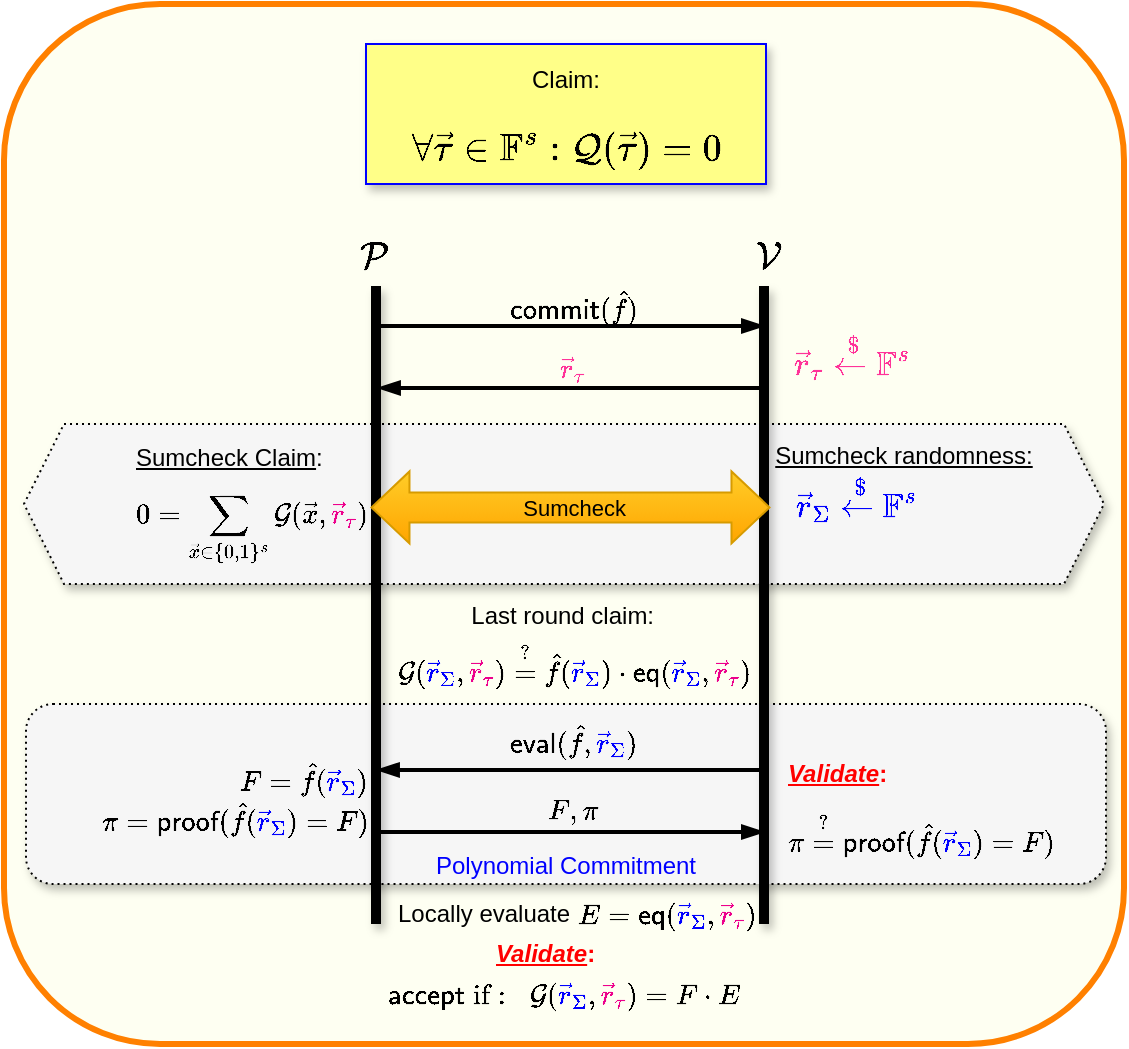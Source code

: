 <mxfile version="28.0.6" pages="2">
  <diagram name="Attempt-0" id="WoYvsUXWSy7ugM0f-xKV">
    <mxGraphModel dx="1002" dy="766" grid="1" gridSize="10" guides="1" tooltips="1" connect="1" arrows="1" fold="1" page="1" pageScale="1" pageWidth="291" pageHeight="413" background="none" math="1" shadow="0">
      <root>
        <mxCell id="0" />
        <mxCell id="1" parent="0" />
        <mxCell id="3fu-qyVXcetd2TKmaoic-1" value="" style="rounded=1;whiteSpace=wrap;html=1;fillColor=#FEFFF2;strokeColor=#FF8000;strokeWidth=3;" parent="1" vertex="1">
          <mxGeometry x="10" y="60" width="560" height="520" as="geometry" />
        </mxCell>
        <mxCell id="CJ0ROlIYcFU5xY0U0SuB-3" value="" style="group;fillColor=none;strokeColor=none;" parent="1" vertex="1" connectable="0">
          <mxGeometry x="198" y="350" width="190" height="60" as="geometry" />
        </mxCell>
        <mxCell id="I9AF0-q7E1JXgWRJMakP-16" value="Last round claim:&amp;nbsp;" style="text;html=1;align=center;verticalAlign=middle;whiteSpace=wrap;rounded=0;" parent="CJ0ROlIYcFU5xY0U0SuB-3" vertex="1">
          <mxGeometry width="186.082" height="32" as="geometry" />
        </mxCell>
        <mxCell id="I9AF0-q7E1JXgWRJMakP-22" value="$$\mathcal{G}({\color{blue}\vec{r}_{\Sigma}}, {\color{Magenta}\vec{r}_{\tau}}) \stackrel{?}{=} \hat{f}({\color{blue}\vec{r}_{\Sigma}})\cdot \mathsf{eq}( {\color{blue}\vec{r}_{\Sigma}}, {\color{Magenta}\vec{r}_{\tau}})$$" style="text;html=1;align=center;verticalAlign=middle;whiteSpace=wrap;rounded=0;" parent="CJ0ROlIYcFU5xY0U0SuB-3" vertex="1">
          <mxGeometry x="3.918" y="20" width="186.082" height="40" as="geometry" />
        </mxCell>
        <mxCell id="CJ0ROlIYcFU5xY0U0SuB-2" value="" style="shape=hexagon;perimeter=hexagonPerimeter2;whiteSpace=wrap;html=1;fixedSize=1;dashed=1;shadow=1;dashPattern=1 2;fillColor=#F6F6F6;" parent="1" vertex="1">
          <mxGeometry x="20" y="270" width="540" height="80" as="geometry" />
        </mxCell>
        <mxCell id="I9AF0-q7E1JXgWRJMakP-36" value="&lt;font style=&quot;color: rgb(0, 0, 255);&quot;&gt;Polynomial Commitment&lt;/font&gt;" style="rounded=1;whiteSpace=wrap;html=1;dashed=1;dashPattern=1 2;verticalAlign=bottom;shadow=1;fillColor=#F6F6F6;glass=0;" parent="1" vertex="1">
          <mxGeometry x="21" y="410" width="540" height="90" as="geometry" />
        </mxCell>
        <mxCell id="-gVTjouxMcEWC6L72Cyj-7" value="$$F, \pi$$" style="text;html=1;align=center;verticalAlign=middle;whiteSpace=wrap;rounded=0;" parent="1" vertex="1">
          <mxGeometry x="204.74" y="452" width="180" height="22" as="geometry" />
        </mxCell>
        <mxCell id="UFslY8KcreYi-pdSRXT3-1" value="" style="endArrow=none;html=1;rounded=1;strokeWidth=5;strokeColor=#000000;curved=0;fillColor=#eeeeee;shadow=1;" parent="1" edge="1">
          <mxGeometry width="50" height="50" relative="1" as="geometry">
            <mxPoint x="196" y="520" as="sourcePoint" />
            <mxPoint x="196" y="201" as="targetPoint" />
          </mxGeometry>
        </mxCell>
        <mxCell id="UFslY8KcreYi-pdSRXT3-2" value="" style="endArrow=none;html=1;rounded=1;strokeWidth=5;strokeColor=#000000;curved=0;fillColor=#fa6800;flowAnimation=0;shadow=1;" parent="1" edge="1">
          <mxGeometry width="50" height="50" relative="1" as="geometry">
            <mxPoint x="390" y="520" as="sourcePoint" />
            <mxPoint x="390" y="201" as="targetPoint" />
          </mxGeometry>
        </mxCell>
        <mxCell id="UFslY8KcreYi-pdSRXT3-3" value="$$\mathcal{P}$$" style="text;html=1;align=center;verticalAlign=middle;whiteSpace=wrap;rounded=0;fontSize=16;" parent="1" vertex="1">
          <mxGeometry x="164.74" y="171" width="60" height="30" as="geometry" />
        </mxCell>
        <mxCell id="UFslY8KcreYi-pdSRXT3-4" value="$$\mathcal{V}$$" style="text;html=1;align=center;verticalAlign=middle;whiteSpace=wrap;rounded=0;fontSize=16;" parent="1" vertex="1">
          <mxGeometry x="361.74" y="171" width="60" height="30" as="geometry" />
        </mxCell>
        <mxCell id="-gVTjouxMcEWC6L72Cyj-1" value="" style="endArrow=blockThin;html=1;rounded=0;strokeWidth=2;fillColor=#647687;strokeColor=#000000;endFill=1;" parent="1" edge="1">
          <mxGeometry width="50" height="50" relative="1" as="geometry">
            <mxPoint x="196.74" y="474" as="sourcePoint" />
            <mxPoint x="389.74" y="474" as="targetPoint" />
          </mxGeometry>
        </mxCell>
        <mxCell id="I9AF0-q7E1JXgWRJMakP-2" value="&lt;font&gt;Claim: &lt;font style=&quot;font-size: 16px;&quot;&gt;$$\forall \vec{\tau} \in \mathbb{F}^s : \mathcal{Q}(\vec{\tau}) = 0$$&lt;/font&gt;&lt;/font&gt;" style="text;html=1;align=center;verticalAlign=top;whiteSpace=wrap;rounded=0;fillColor=#ffff88;strokeColor=#0000FF;strokeWidth=1;shadow=1;" parent="1" vertex="1">
          <mxGeometry x="191" y="80" width="200" height="70" as="geometry" />
        </mxCell>
        <mxCell id="I9AF0-q7E1JXgWRJMakP-3" value="$$\vec{r}_{\tau} \xleftarrow{\$} \mathbb{F}^s$$" style="text;html=1;align=center;verticalAlign=middle;whiteSpace=wrap;rounded=0;fontColor=#FF3399;fontSize=14;" parent="1" vertex="1">
          <mxGeometry x="399.74" y="221" width="68.5" height="30" as="geometry" />
        </mxCell>
        <mxCell id="I9AF0-q7E1JXgWRJMakP-5" value="" style="endArrow=none;html=1;rounded=0;strokeWidth=2;fillColor=#647687;strokeColor=#000000;endFill=0;startArrow=blockThin;startFill=1;" parent="1" edge="1">
          <mxGeometry width="50" height="50" relative="1" as="geometry">
            <mxPoint x="197.24" y="252" as="sourcePoint" />
            <mxPoint x="390.24" y="252" as="targetPoint" />
          </mxGeometry>
        </mxCell>
        <mxCell id="I9AF0-q7E1JXgWRJMakP-6" value="$$\vec{r}_\tau$$" style="text;html=1;align=center;verticalAlign=middle;whiteSpace=wrap;rounded=0;fontColor=#FF3399;" parent="1" vertex="1">
          <mxGeometry x="203.74" y="231" width="180" height="21" as="geometry" />
        </mxCell>
        <mxCell id="I9AF0-q7E1JXgWRJMakP-7" value="&lt;u&gt;Sumcheck Claim&lt;/u&gt;:&amp;nbsp;&lt;span style=&quot;background-color: transparent; color: light-dark(rgb(0, 0, 0), rgb(255, 255, 255));&quot;&gt;$$0 = \sum_{\vec{x} \in \{ 0,1\}^s} \mathcal{G}(\vec{x}, {\color{Magenta} \vec{r}_\tau})$$&lt;/span&gt;" style="text;html=1;align=left;verticalAlign=middle;whiteSpace=wrap;rounded=0;" parent="1" vertex="1">
          <mxGeometry x="73.74" y="281" width="119.5" height="70" as="geometry" />
        </mxCell>
        <mxCell id="I9AF0-q7E1JXgWRJMakP-11" value="" style="shape=flexArrow;endArrow=classic;startArrow=classic;html=1;rounded=0;fillColor=#ffcd28;gradientColor=#ffa500;strokeColor=#d79b00;width=15;shadow=0;" parent="1" edge="1">
          <mxGeometry width="100" height="100" relative="1" as="geometry">
            <mxPoint x="193.24" y="311.71" as="sourcePoint" />
            <mxPoint x="393.24" y="311.71" as="targetPoint" />
          </mxGeometry>
        </mxCell>
        <mxCell id="I9AF0-q7E1JXgWRJMakP-14" value="Sumcheck" style="edgeLabel;html=1;align=right;verticalAlign=middle;resizable=0;points=[];labelBackgroundColor=none;" parent="I9AF0-q7E1JXgWRJMakP-11" vertex="1" connectable="0">
          <mxGeometry x="0.278" relative="1" as="geometry">
            <mxPoint as="offset" />
          </mxGeometry>
        </mxCell>
        <mxCell id="I9AF0-q7E1JXgWRJMakP-24" value="" style="group" parent="1" vertex="1" connectable="0">
          <mxGeometry x="390.24" y="270" width="140" height="48" as="geometry" />
        </mxCell>
        <mxCell id="I9AF0-q7E1JXgWRJMakP-17" value="&lt;u style=&quot;&quot;&gt;Sumcheck randomness:&lt;/u&gt;" style="text;html=1;align=center;verticalAlign=middle;whiteSpace=wrap;rounded=0;spacing=1;fontColor=#000000;" parent="I9AF0-q7E1JXgWRJMakP-24" vertex="1">
          <mxGeometry width="140" height="32" as="geometry" />
        </mxCell>
        <mxCell id="I9AF0-q7E1JXgWRJMakP-19" value="$$\vec{r}_{\Sigma} \xleftarrow{\$} \mathbb{F}^s$$" style="text;html=1;align=center;verticalAlign=middle;whiteSpace=wrap;rounded=0;spacing=1;fontSize=14;fontColor=#0000FF;" parent="I9AF0-q7E1JXgWRJMakP-24" vertex="1">
          <mxGeometry x="10.5" y="26" width="70" height="22" as="geometry" />
        </mxCell>
        <mxCell id="I9AF0-q7E1JXgWRJMakP-25" value="$$\textsf{eval}(\hat{f}, {\color{blue}\vec{r}_\Sigma})$$" style="text;html=1;align=center;verticalAlign=middle;whiteSpace=wrap;rounded=0;" parent="1" vertex="1">
          <mxGeometry x="204.74" y="413" width="180" height="30" as="geometry" />
        </mxCell>
        <mxCell id="I9AF0-q7E1JXgWRJMakP-26" value="" style="endArrow=none;html=1;rounded=0;strokeWidth=2;fillColor=#647687;strokeColor=#000000;endFill=0;startArrow=blockThin;startFill=1;" parent="1" edge="1">
          <mxGeometry width="50" height="50" relative="1" as="geometry">
            <mxPoint x="196.74" y="443" as="sourcePoint" />
            <mxPoint x="389.74" y="443" as="targetPoint" />
          </mxGeometry>
        </mxCell>
        <mxCell id="I9AF0-q7E1JXgWRJMakP-27" value="$$\textsf{commit}(\hat{f})$$" style="text;html=1;align=center;verticalAlign=middle;whiteSpace=wrap;rounded=0;" parent="1" vertex="1">
          <mxGeometry x="204.74" y="201" width="180" height="20" as="geometry" />
        </mxCell>
        <mxCell id="I9AF0-q7E1JXgWRJMakP-28" value="" style="endArrow=blockThin;html=1;rounded=0;strokeWidth=2;fillColor=#647687;strokeColor=#000000;endFill=1;" parent="1" edge="1">
          <mxGeometry width="50" height="50" relative="1" as="geometry">
            <mxPoint x="196.74" y="221" as="sourcePoint" />
            <mxPoint x="389.74" y="221" as="targetPoint" />
          </mxGeometry>
        </mxCell>
        <mxCell id="I9AF0-q7E1JXgWRJMakP-29" value="$$F = \hat{f}({\color{blue}\vec{r}_\Sigma})$$" style="text;html=1;align=right;verticalAlign=middle;whiteSpace=wrap;rounded=0;" parent="1" vertex="1">
          <mxGeometry x="53.74" y="432" width="140" height="30" as="geometry" />
        </mxCell>
        <mxCell id="I9AF0-q7E1JXgWRJMakP-30" value="$$\pi = \textsf{proof}(\hat{f}({\color{blue}\vec{r}_\Sigma}) = F)$$" style="text;html=1;align=right;verticalAlign=middle;whiteSpace=wrap;rounded=0;" parent="1" vertex="1">
          <mxGeometry x="53.74" y="452" width="140" height="30" as="geometry" />
        </mxCell>
        <mxCell id="I9AF0-q7E1JXgWRJMakP-32" value="&lt;b&gt;&lt;u&gt;&lt;i&gt;Validate&lt;/i&gt;&lt;/u&gt;:&amp;nbsp;&lt;/b&gt;" style="text;html=1;align=left;verticalAlign=middle;whiteSpace=wrap;rounded=0;fontColor=#FF0000;" parent="1" vertex="1">
          <mxGeometry x="399.74" y="430" width="108" height="30" as="geometry" />
        </mxCell>
        <mxCell id="I9AF0-q7E1JXgWRJMakP-33" value="$$\textsf{accept}\;\text{if}:\;\;\mathcal{G}({\color{blue}\vec{r}_{\Sigma}}, {\color{Magenta}\vec{r}_{\tau}}) = F\cdot E $$" style="text;html=1;align=center;verticalAlign=middle;whiteSpace=wrap;rounded=0;" parent="1" vertex="1">
          <mxGeometry x="120" y="540" width="340" height="30" as="geometry" />
        </mxCell>
        <mxCell id="I9AF0-q7E1JXgWRJMakP-34" value="$$\pi \stackrel{?}{=}&amp;nbsp;\textsf{proof}(\hat{f}({\color{blue}\vec{r}_\Sigma}) = F)$$" style="text;html=1;align=left;verticalAlign=middle;whiteSpace=wrap;rounded=0;" parent="1" vertex="1">
          <mxGeometry x="400" y="460" width="153" height="30" as="geometry" />
        </mxCell>
        <mxCell id="I9AF0-q7E1JXgWRJMakP-37" value="Locally evaluate" style="text;html=1;align=left;verticalAlign=middle;whiteSpace=wrap;rounded=0;" parent="1" vertex="1">
          <mxGeometry x="204.74" y="500" width="99" height="30" as="geometry" />
        </mxCell>
        <mxCell id="I9AF0-q7E1JXgWRJMakP-39" value="$$E = \mathsf{eq}( {\color{blue}\vec{r}_{\Sigma}}, {\color{Magenta}\vec{r}_{\tau}})$$" style="text;html=1;align=left;verticalAlign=middle;whiteSpace=wrap;rounded=0;" parent="1" vertex="1">
          <mxGeometry x="294.74" y="500" width="89" height="30" as="geometry" />
        </mxCell>
        <mxCell id="3fu-qyVXcetd2TKmaoic-2" value="&lt;b&gt;&lt;u&gt;&lt;i&gt;Validate&lt;/i&gt;&lt;/u&gt;:&amp;nbsp;&lt;/b&gt;" style="text;html=1;align=left;verticalAlign=middle;whiteSpace=wrap;rounded=0;fontColor=#FF0000;" parent="1" vertex="1">
          <mxGeometry x="253.74" y="520" width="66.26" height="30" as="geometry" />
        </mxCell>
      </root>
    </mxGraphModel>
  </diagram>
  <diagram name="Spartan Full" id="qmBoXcdNk34LtX72JFcD">
    <mxGraphModel dx="1002" dy="1179" grid="1" gridSize="10" guides="1" tooltips="1" connect="1" arrows="1" fold="1" page="1" pageScale="1" pageWidth="291" pageHeight="413" background="none" math="1" shadow="0">
      <root>
        <mxCell id="oSFA6BFc6vbs22aihNRj-0" />
        <mxCell id="oSFA6BFc6vbs22aihNRj-1" parent="oSFA6BFc6vbs22aihNRj-0" />
        <mxCell id="YUmbKbq9Ho_XBp1DLhHi-0" value="" style="rounded=1;whiteSpace=wrap;html=1;fillColor=#FEFFF2;strokeColor=#FF8000;strokeWidth=3;shadow=1;" parent="oSFA6BFc6vbs22aihNRj-1" vertex="1">
          <mxGeometry x="32" y="220" width="520" height="580" as="geometry" />
        </mxCell>
        <mxCell id="RDw4yG_MpPgdLXXt63db-2" value="" style="rounded=1;whiteSpace=wrap;html=1;fillColor=#FEFFF2;strokeColor=#FF8000;strokeWidth=3;shadow=1;" parent="oSFA6BFc6vbs22aihNRj-1" vertex="1">
          <mxGeometry x="30" y="-398" width="520" height="400" as="geometry" />
        </mxCell>
        <mxCell id="cjCeMUFoad6AwyRsz8XK-7" value="" style="rounded=1;whiteSpace=wrap;html=1;gradientDirection=south;dashed=1;dashPattern=1 2;fillColor=#F6F6F6;shadow=1;" parent="oSFA6BFc6vbs22aihNRj-1" vertex="1">
          <mxGeometry x="53" y="605" width="477" height="127" as="geometry" />
        </mxCell>
        <mxCell id="uZxVogzGvGEyPYxT3dh9-0" value="$$\textsf{eval}(\widetilde{A}, \widetilde{B}, \widetilde{C}, {\color{red}\widetilde{w}})$$" style="text;html=1;align=center;verticalAlign=middle;whiteSpace=wrap;rounded=0;" parent="oSFA6BFc6vbs22aihNRj-1" vertex="1">
          <mxGeometry x="215.71" y="610" width="139.63" height="20" as="geometry" />
        </mxCell>
        <mxCell id="cjCeMUFoad6AwyRsz8XK-0" value="$$\textsf{points}({\color{blue}\vec{r}_\Sigma}, {\color{Magenta}\vec{r}_{y}})$$" style="text;html=1;align=center;verticalAlign=middle;whiteSpace=wrap;rounded=0;" parent="oSFA6BFc6vbs22aihNRj-1" vertex="1">
          <mxGeometry x="216.89" y="630" width="139.63" height="20" as="geometry" />
        </mxCell>
        <mxCell id="OdxLZ-nGeyKtRxEq7WDJ-17" value="" style="shape=hexagon;perimeter=hexagonPerimeter2;whiteSpace=wrap;html=1;fixedSize=1;dashed=1;dashPattern=1 2;fillColor=#F6F6F6;shadow=1;" parent="oSFA6BFc6vbs22aihNRj-1" vertex="1">
          <mxGeometry x="53" y="446" width="477" height="70" as="geometry" />
        </mxCell>
        <mxCell id="OdxLZ-nGeyKtRxEq7WDJ-25" value="" style="group" parent="oSFA6BFc6vbs22aihNRj-1" vertex="1" connectable="0">
          <mxGeometry x="92.13" y="442" width="120.94" height="80" as="geometry" />
        </mxCell>
        <mxCell id="OdxLZ-nGeyKtRxEq7WDJ-26" value="&lt;u&gt;Sumcheck Claim&lt;/u&gt;:" style="text;html=1;align=left;verticalAlign=middle;resizable=0;points=[];autosize=1;strokeColor=none;fillColor=none;" parent="OdxLZ-nGeyKtRxEq7WDJ-25" vertex="1">
          <mxGeometry width="120" height="30" as="geometry" />
        </mxCell>
        <mxCell id="OdxLZ-nGeyKtRxEq7WDJ-27" value="&lt;h1 style=&quot;margin-top: 0px;&quot;&gt;&lt;span style=&quot;font-size: 12px; font-weight: 400; text-wrap-mode: nowrap;&quot;&gt;$$ V = \sum_{\vec{y} \in \{0,1\}^s} M_{\color{blue} \vec{r}_\Sigma}(\vec{y}) $$&lt;/span&gt;&lt;/h1&gt;" style="text;html=1;whiteSpace=wrap;overflow=hidden;rounded=0;align=left;verticalAlign=middle;" parent="OdxLZ-nGeyKtRxEq7WDJ-25" vertex="1">
          <mxGeometry x="0.94" y="20" width="120" height="60" as="geometry" />
        </mxCell>
        <mxCell id="OdxLZ-nGeyKtRxEq7WDJ-31" value="&lt;u style=&quot;&quot;&gt;Sumcheck randomness&lt;/u&gt;:" style="text;html=1;align=center;verticalAlign=middle;whiteSpace=wrap;rounded=0;spacing=1;fontColor=#000000;" parent="oSFA6BFc6vbs22aihNRj-1" vertex="1">
          <mxGeometry x="364" y="442" width="140" height="31" as="geometry" />
        </mxCell>
        <mxCell id="OdxLZ-nGeyKtRxEq7WDJ-32" value="$$\vec{r}_{y} \xleftarrow{\$} \mathbb{F}^s$$" style="text;html=1;align=center;verticalAlign=middle;whiteSpace=wrap;rounded=0;spacing=1;fontSize=14;fontColor=#FF00FF;" parent="oSFA6BFc6vbs22aihNRj-1" vertex="1">
          <mxGeometry x="373.26" y="470" width="70" height="22" as="geometry" />
        </mxCell>
        <mxCell id="ytJe0NacO-bOWAJyC7d8-0" value="&lt;font&gt;Batched Claim: &lt;font style=&quot;font-size: 13px;&quot;&gt;$$\forall \alpha, \beta, \gamma \in \mathbb{F}: \quad V(\alpha, \beta, \gamma) \stackrel{?}{=} \sum_{\vec{y} \in \{0,1\}^s} M_{\color{blue} \vec{r}_\Sigma}( \vec{y}; \alpha, \beta, \gamma)\cdot {\color{red} \widetilde{w}}(\vec{y})$$&lt;/font&gt;&lt;/font&gt;" style="text;html=1;align=center;verticalAlign=top;whiteSpace=wrap;rounded=0;fillColor=#ffff88;strokeColor=#0000FF;strokeWidth=1;shadow=1;" parent="oSFA6BFc6vbs22aihNRj-1" vertex="1">
          <mxGeometry x="82" y="249" width="420" height="80" as="geometry" />
        </mxCell>
        <mxCell id="pqNpDsz5k5nvkog55Zkt-1" value="" style="endArrow=none;html=1;rounded=1;strokeWidth=5;strokeColor=#000000;curved=0;fillColor=#eeeeee;shadow=1;" parent="oSFA6BFc6vbs22aihNRj-1" edge="1">
          <mxGeometry width="50" height="50" relative="1" as="geometry">
            <mxPoint x="218" y="545" as="sourcePoint" />
            <mxPoint x="218" y="385" as="targetPoint" />
          </mxGeometry>
        </mxCell>
        <mxCell id="pqNpDsz5k5nvkog55Zkt-2" value="" style="endArrow=none;html=1;rounded=1;strokeWidth=5;strokeColor=#000000;curved=0;fillColor=#fa6800;shadow=1;" parent="oSFA6BFc6vbs22aihNRj-1" edge="1">
          <mxGeometry width="50" height="50" relative="1" as="geometry">
            <mxPoint x="358" y="545" as="sourcePoint" />
            <mxPoint x="358" y="385" as="targetPoint" />
          </mxGeometry>
        </mxCell>
        <mxCell id="pqNpDsz5k5nvkog55Zkt-3" value="$$\mathcal{P}$$" style="text;html=1;align=center;verticalAlign=middle;whiteSpace=wrap;rounded=0;fontSize=16;" parent="oSFA6BFc6vbs22aihNRj-1" vertex="1">
          <mxGeometry x="190.44" y="355" width="60" height="30" as="geometry" />
        </mxCell>
        <mxCell id="pqNpDsz5k5nvkog55Zkt-4" value="$$\mathcal{V}$$" style="text;html=1;align=center;verticalAlign=middle;whiteSpace=wrap;rounded=0;fontSize=16;" parent="oSFA6BFc6vbs22aihNRj-1" vertex="1">
          <mxGeometry x="325.23" y="352" width="60" height="30" as="geometry" />
        </mxCell>
        <mxCell id="OdxLZ-nGeyKtRxEq7WDJ-19" value="$$r_{A},r_{B},r_{C}$$" style="text;html=1;align=center;verticalAlign=middle;whiteSpace=wrap;rounded=0;" parent="oSFA6BFc6vbs22aihNRj-1" vertex="1">
          <mxGeometry x="218.26" y="380.5" width="139.63" height="20" as="geometry" />
        </mxCell>
        <mxCell id="OdxLZ-nGeyKtRxEq7WDJ-20" value="" style="endArrow=none;html=1;rounded=0;strokeWidth=2;fillColor=#647687;strokeColor=#000000;endFill=0;startArrow=blockThin;startFill=1;" parent="oSFA6BFc6vbs22aihNRj-1" edge="1">
          <mxGeometry width="50" height="50" relative="1" as="geometry">
            <mxPoint x="218.26" y="402" as="sourcePoint" />
            <mxPoint x="358.26" y="402" as="targetPoint" />
          </mxGeometry>
        </mxCell>
        <mxCell id="OdxLZ-nGeyKtRxEq7WDJ-21" value="" style="shape=flexArrow;endArrow=classic;startArrow=classic;html=1;rounded=0;fillColor=#ffcd28;gradientColor=#ffa500;strokeColor=#d79b00;width=15;" parent="oSFA6BFc6vbs22aihNRj-1" edge="1">
          <mxGeometry width="100" height="100" relative="1" as="geometry">
            <mxPoint x="218.26" y="480.73" as="sourcePoint" />
            <mxPoint x="358.26" y="481" as="targetPoint" />
          </mxGeometry>
        </mxCell>
        <mxCell id="OdxLZ-nGeyKtRxEq7WDJ-22" value="Sumcheck-2" style="edgeLabel;html=1;align=right;verticalAlign=middle;resizable=0;points=[];labelBackgroundColor=none;" parent="OdxLZ-nGeyKtRxEq7WDJ-21" vertex="1" connectable="0">
          <mxGeometry x="0.278" relative="1" as="geometry">
            <mxPoint x="13" as="offset" />
          </mxGeometry>
        </mxCell>
        <mxCell id="auM3KEui8X-5-19anhzQ-2" value="&lt;h1 style=&quot;margin-top: 0px;&quot;&gt;&lt;span style=&quot;font-size: 12px; font-weight: 400; text-wrap-mode: nowrap;&quot;&gt;$$V = V(r_A, r_B, r_C)$$&lt;/span&gt;&lt;/h1&gt;" style="text;html=1;whiteSpace=wrap;overflow=hidden;rounded=0;align=left;verticalAlign=middle;" parent="oSFA6BFc6vbs22aihNRj-1" vertex="1">
          <mxGeometry x="71.65" y="407" width="132.39" height="30" as="geometry" />
        </mxCell>
        <mxCell id="auM3KEui8X-5-19anhzQ-4" value="$$ M_{\color{blue}\vec{r}_\Sigma}(\vec{y}) := M_{\color{blue}\vec{r}_\Sigma}(\vec{y}, r_A, r_B, r_C) $$" style="text;html=1;whiteSpace=wrap;overflow=hidden;rounded=0;" parent="oSFA6BFc6vbs22aihNRj-1" vertex="1">
          <mxGeometry x="36.26" y="374" width="176.81" height="50.5" as="geometry" />
        </mxCell>
        <mxCell id="fgosDkV9AowyxNdGCo60-1" value="&lt;b&gt;&lt;font style=&quot;color: rgb(255, 0, 0);&quot;&gt;&lt;u&gt;Unverified claims after Sumcheck-1&lt;/u&gt;&lt;/font&gt;&lt;/b&gt;: &lt;font style=&quot;font-size: 14px;&quot;&gt;$$v_A \stackrel{?}{=} \overline{A}({\color{blue}\vec{r}_\Sigma})\quad v_B \stackrel{?}{=}&amp;nbsp;\overline{B}({\color{blue}\vec{r}_\Sigma})\quad v_C \stackrel{?}{=}&amp;nbsp;\overline{C}({\color{blue}\vec{r}_\Sigma})$$&lt;/font&gt;" style="text;html=1;align=center;verticalAlign=top;whiteSpace=wrap;rounded=0;strokeWidth=2;shadow=1;fillColor=#CCFFCC;strokeColor=#009900;" parent="oSFA6BFc6vbs22aihNRj-1" vertex="1">
          <mxGeometry x="80" y="22" width="440" height="178" as="geometry" />
        </mxCell>
        <mxCell id="kW-xBeR8YmgQcp4Fcj6y-0" value="&lt;font style=&quot;color: rgb(255, 0, 0);&quot;&gt;&lt;u&gt;&lt;b&gt;Last round claim&lt;/b&gt;&lt;/u&gt;:&lt;/font&gt;" style="text;html=1;align=center;verticalAlign=middle;whiteSpace=wrap;rounded=0;" parent="oSFA6BFc6vbs22aihNRj-1" vertex="1">
          <mxGeometry x="220" y="516" width="140" height="24" as="geometry" />
        </mxCell>
        <mxCell id="kW-xBeR8YmgQcp4Fcj6y-1" value="$$M := M_{\color{blue}\vec{r}_{\Sigma}}( {\color{Magenta}\vec{r}_{y}}) \stackrel{?}{=} \left [r_A \cdot \widetilde{A}({\color{blue}\vec{r}_\Sigma}, {\color{Magenta}\vec{r}_{y}}) + r_B\cdot\widetilde{B}({\color{blue} \vec{r}_\Sigma, \color{red}\vec{r}_y}) + r_C\cdot\widetilde{C}({\color{blue} \vec{r}_\Sigma, \color{red}\vec{r}_y}) \right ] \cdot&amp;nbsp; {\color{red} \widetilde{w}}({\color{Magenta}\vec{r}_{y}}) $$" style="text;html=1;align=center;verticalAlign=middle;whiteSpace=wrap;rounded=0;" parent="oSFA6BFc6vbs22aihNRj-1" vertex="1">
          <mxGeometry x="60" y="540" width="480" height="40" as="geometry" />
        </mxCell>
        <mxCell id="uZxVogzGvGEyPYxT3dh9-1" value="" style="endArrow=none;html=1;rounded=0;strokeWidth=2;fillColor=#647687;strokeColor=#000000;endFill=0;startArrow=blockThin;startFill=1;" parent="oSFA6BFc6vbs22aihNRj-1" edge="1">
          <mxGeometry width="50" height="50" relative="1" as="geometry">
            <mxPoint x="220.23" y="631.5" as="sourcePoint" />
            <mxPoint x="355.71" y="631.5" as="targetPoint" />
          </mxGeometry>
        </mxCell>
        <mxCell id="cjCeMUFoad6AwyRsz8XK-1" value="" style="endArrow=blockThin;html=1;rounded=0;strokeWidth=2;fillColor=#647687;strokeColor=#000000;endFill=1;startArrow=none;startFill=0;" parent="oSFA6BFc6vbs22aihNRj-1" edge="1">
          <mxGeometry width="50" height="50" relative="1" as="geometry">
            <mxPoint x="219.86" y="680" as="sourcePoint" />
            <mxPoint x="355.34" y="680" as="targetPoint" />
          </mxGeometry>
        </mxCell>
        <mxCell id="cjCeMUFoad6AwyRsz8XK-2" value="$$(\hat{v}_A, \pi_A), (\hat{v}_B, \pi_B), $$" style="text;html=1;align=center;verticalAlign=middle;whiteSpace=wrap;rounded=0;" parent="oSFA6BFc6vbs22aihNRj-1" vertex="1">
          <mxGeometry x="217.31" y="660" width="139.63" height="20" as="geometry" />
        </mxCell>
        <mxCell id="cjCeMUFoad6AwyRsz8XK-3" value="$$\hat{v}_C, \pi_C), (\hat{v}_{\color{red}w}, \pi_{\color{red}w})$$" style="text;html=1;align=center;verticalAlign=middle;whiteSpace=wrap;rounded=0;" parent="oSFA6BFc6vbs22aihNRj-1" vertex="1">
          <mxGeometry x="217.3" y="680" width="139.63" height="20" as="geometry" />
        </mxCell>
        <mxCell id="cjCeMUFoad6AwyRsz8XK-6" value="$$\begin{aligned}\hat{v}_A, \pi_A &amp;amp;\leftarrow \textsf{eval}[\widetilde{A}({\color{blue}\vec{r}_\Sigma}, {\color{Magenta}\vec{r}_{y}})] \\ \hat{v}_B, \pi_B &amp;amp;\leftarrow \textsf{eval}[\widetilde{B}({\color{blue}\vec{r}_\Sigma}, {\color{Magenta}\vec{r}_{y}}) ] \\ \hat{v}_C, \pi_C &amp;amp;\leftarrow \textsf{eval}[\widetilde{C}({\color{blue}\vec{r}_\Sigma}, {\color{Magenta}\vec{r}_{y}}) ] \\ \hat{v}_{\color{red}w}, \pi_{\color{red}w}&amp;nbsp;&amp;amp;\leftarrow \textsf{eval}[{\color{red}\widetilde{w}}( {\color{Magenta}\vec{r}_{y}}) ]&amp;nbsp;\end{aligned}$$" style="text;html=1;align=center;verticalAlign=middle;whiteSpace=wrap;rounded=0;" parent="oSFA6BFc6vbs22aihNRj-1" vertex="1">
          <mxGeometry x="71.65" y="630" width="130.84" height="60" as="geometry" />
        </mxCell>
        <mxCell id="cjCeMUFoad6AwyRsz8XK-12" value="&lt;b&gt;&lt;i&gt;&lt;font style=&quot;color: rgb(255, 0, 0);&quot;&gt;&lt;u&gt;PCS Validate&lt;/u&gt;&lt;/font&gt;&lt;/i&gt;&lt;/b&gt;: $$ \forall i \in \{ A,B,C, {\color{red} w}\} :$$" style="text;html=1;align=left;verticalAlign=middle;whiteSpace=wrap;rounded=0;" parent="oSFA6BFc6vbs22aihNRj-1" vertex="1">
          <mxGeometry x="359.87" y="666" width="190.19" height="50" as="geometry" />
        </mxCell>
        <mxCell id="RDw4yG_MpPgdLXXt63db-1" value="" style="group" parent="oSFA6BFc6vbs22aihNRj-1" vertex="1" connectable="0">
          <mxGeometry x="80.0" y="-388" width="476.58" height="377" as="geometry" />
        </mxCell>
        <mxCell id="l6Ebbb3D5H9kVI8UUfA7-18" value="" style="group" parent="RDw4yG_MpPgdLXXt63db-1" vertex="1" connectable="0">
          <mxGeometry x="103.77" y="79" width="232.63" height="298" as="geometry" />
        </mxCell>
        <mxCell id="l6Ebbb3D5H9kVI8UUfA7-19" value="" style="endArrow=none;html=1;rounded=1;strokeWidth=5;strokeColor=#000000;curved=0;fillColor=#eeeeee;shadow=1;" parent="l6Ebbb3D5H9kVI8UUfA7-18" edge="1">
          <mxGeometry width="50" height="50" relative="1" as="geometry">
            <mxPoint x="31.26" y="298" as="sourcePoint" />
            <mxPoint x="31.26" y="30" as="targetPoint" />
          </mxGeometry>
        </mxCell>
        <mxCell id="l6Ebbb3D5H9kVI8UUfA7-20" value="" style="endArrow=none;html=1;rounded=1;strokeWidth=5;strokeColor=#000000;curved=0;fillColor=#fa6800;shadow=1;" parent="l6Ebbb3D5H9kVI8UUfA7-18" edge="1">
          <mxGeometry width="50" height="50" relative="1" as="geometry">
            <mxPoint x="197" y="298" as="sourcePoint" />
            <mxPoint x="197" y="30.5" as="targetPoint" />
          </mxGeometry>
        </mxCell>
        <mxCell id="l6Ebbb3D5H9kVI8UUfA7-21" value="$$\mathcal{P}$$" style="text;html=1;align=center;verticalAlign=middle;whiteSpace=wrap;rounded=0;fontSize=16;" parent="l6Ebbb3D5H9kVI8UUfA7-18" vertex="1">
          <mxGeometry width="60" height="30" as="geometry" />
        </mxCell>
        <mxCell id="l6Ebbb3D5H9kVI8UUfA7-22" value="$$\mathcal{V}$$" style="text;html=1;align=center;verticalAlign=middle;whiteSpace=wrap;rounded=0;fontSize=16;" parent="l6Ebbb3D5H9kVI8UUfA7-18" vertex="1">
          <mxGeometry x="167" width="60" height="30" as="geometry" />
        </mxCell>
        <mxCell id="vFpl4Ol42Z5HZcoc-qUV-0" value="" style="group;fillColor=none;strokeColor=none;" parent="l6Ebbb3D5H9kVI8UUfA7-18" vertex="1" connectable="0">
          <mxGeometry x="30" y="145" width="170" height="60" as="geometry" />
        </mxCell>
        <mxCell id="vFpl4Ol42Z5HZcoc-qUV-1" value="&lt;font style=&quot;color: rgb(255, 0, 0);&quot;&gt;&lt;u&gt;&lt;b&gt;Last round claim&lt;/b&gt;&lt;/u&gt;&lt;/font&gt;:&amp;nbsp;" style="text;html=1;align=center;verticalAlign=middle;whiteSpace=wrap;rounded=0;" parent="vFpl4Ol42Z5HZcoc-qUV-0" vertex="1">
          <mxGeometry width="166.495" height="32" as="geometry" />
        </mxCell>
        <mxCell id="vFpl4Ol42Z5HZcoc-qUV-2" value="$$G \stackrel{?}{=} \hat{f}({\color{blue}\vec{r}_{\Sigma}})\cdot \mathsf{eq}( {\color{blue}\vec{r}_{\Sigma}}, {\color{Magenta}\vec{r}_{\tau}})$$" style="text;html=1;align=center;verticalAlign=middle;whiteSpace=wrap;rounded=0;" parent="vFpl4Ol42Z5HZcoc-qUV-0" vertex="1">
          <mxGeometry x="3.505" y="20" width="166.495" height="40" as="geometry" />
        </mxCell>
        <mxCell id="l6Ebbb3D5H9kVI8UUfA7-17" value="$$G \stackrel{?}{=} (v_A \cdot v_B - v_C)\cdot E$$" style="text;html=1;align=center;verticalAlign=middle;whiteSpace=wrap;rounded=0;" parent="l6Ebbb3D5H9kVI8UUfA7-18" vertex="1">
          <mxGeometry x="33" y="255" width="160" height="30" as="geometry" />
        </mxCell>
        <mxCell id="l6Ebbb3D5H9kVI8UUfA7-16" value="&lt;font style=&quot;color: rgb(255, 0, 0);&quot;&gt;&lt;u&gt;&lt;b&gt;Last round check&lt;/b&gt;&lt;/u&gt;:&lt;/font&gt;" style="text;html=1;align=center;verticalAlign=middle;whiteSpace=wrap;rounded=0;" parent="l6Ebbb3D5H9kVI8UUfA7-18" vertex="1">
          <mxGeometry x="30" y="233" width="168" height="24" as="geometry" />
        </mxCell>
        <mxCell id="l6Ebbb3D5H9kVI8UUfA7-0" value="$$\vec{r}_\tau$$" style="text;html=1;align=center;verticalAlign=middle;whiteSpace=wrap;rounded=0;fontColor=#FF3399;" parent="RDw4yG_MpPgdLXXt63db-1" vertex="1">
          <mxGeometry x="139.03" y="140" width="160" height="21" as="geometry" />
        </mxCell>
        <mxCell id="l6Ebbb3D5H9kVI8UUfA7-1" value="&lt;font&gt;Claim: &lt;font style=&quot;font-size: 16px;&quot;&gt;$$\forall \vec{\tau} \in \mathbb{F}^s : \mathcal{Q}(\vec{\tau}) = 0$$&lt;/font&gt;&lt;/font&gt;" style="text;html=1;align=center;verticalAlign=top;whiteSpace=wrap;rounded=0;fillColor=#ffff88;strokeColor=#0000FF;strokeWidth=1;shadow=1;" parent="RDw4yG_MpPgdLXXt63db-1" vertex="1">
          <mxGeometry x="117.27" width="200" height="70" as="geometry" />
        </mxCell>
        <mxCell id="l6Ebbb3D5H9kVI8UUfA7-2" value="$$\vec{r}_{\tau} \xleftarrow{\$} \mathbb{F}^s$$" style="text;html=1;align=center;verticalAlign=middle;whiteSpace=wrap;rounded=0;fontColor=#FF3399;fontSize=14;" parent="RDw4yG_MpPgdLXXt63db-1" vertex="1">
          <mxGeometry x="307.03" y="119" width="68.5" height="30" as="geometry" />
        </mxCell>
        <mxCell id="l6Ebbb3D5H9kVI8UUfA7-3" value="" style="endArrow=none;html=1;rounded=0;strokeWidth=2;fillColor=#647687;strokeColor=#000000;endFill=0;startArrow=blockThin;startFill=1;entryX=1;entryY=1;entryDx=0;entryDy=0;" parent="RDw4yG_MpPgdLXXt63db-1" target="l6Ebbb3D5H9kVI8UUfA7-0" edge="1">
          <mxGeometry width="50" height="50" relative="1" as="geometry">
            <mxPoint x="136.27" y="161" as="sourcePoint" />
            <mxPoint x="329.27" y="161" as="targetPoint" />
          </mxGeometry>
        </mxCell>
        <mxCell id="l6Ebbb3D5H9kVI8UUfA7-4" value="&lt;u&gt;Sumcheck Claim&lt;/u&gt;:&amp;nbsp;&lt;span style=&quot;background-color: transparent; color: light-dark(rgb(0, 0, 0), rgb(255, 255, 255));&quot;&gt;$$0 = \sum_{\vec{x} \in \{ 0,1\}^s} \mathcal{G}(\vec{x}, {\color{Magenta} \vec{r}_\tau})$$&lt;/span&gt;" style="text;html=1;align=left;verticalAlign=middle;whiteSpace=wrap;rounded=0;" parent="RDw4yG_MpPgdLXXt63db-1" vertex="1">
          <mxGeometry x="-2.48" y="168" width="119.5" height="70" as="geometry" />
        </mxCell>
        <mxCell id="l6Ebbb3D5H9kVI8UUfA7-5" value="" style="shape=flexArrow;endArrow=classic;startArrow=classic;html=1;rounded=0;fillColor=#ffcd28;gradientColor=#ffa500;strokeColor=#d79b00;width=15;" parent="RDw4yG_MpPgdLXXt63db-1" edge="1">
          <mxGeometry width="100" height="100" relative="1" as="geometry">
            <mxPoint x="135.27" y="218.74" as="sourcePoint" />
            <mxPoint x="302.03" y="219" as="targetPoint" />
          </mxGeometry>
        </mxCell>
        <mxCell id="l6Ebbb3D5H9kVI8UUfA7-6" value="Sumcheck-1" style="edgeLabel;html=1;align=right;verticalAlign=middle;resizable=0;points=[];labelBackgroundColor=none;" parent="l6Ebbb3D5H9kVI8UUfA7-5" vertex="1" connectable="0">
          <mxGeometry x="0.278" relative="1" as="geometry">
            <mxPoint x="9" as="offset" />
          </mxGeometry>
        </mxCell>
        <mxCell id="l6Ebbb3D5H9kVI8UUfA7-7" value="" style="group" parent="RDw4yG_MpPgdLXXt63db-1" vertex="1" connectable="0">
          <mxGeometry x="300.77" y="179" width="140" height="48" as="geometry" />
        </mxCell>
        <mxCell id="l6Ebbb3D5H9kVI8UUfA7-8" value="&lt;u style=&quot;&quot;&gt;Sumcheck randomness&lt;/u&gt;:" style="text;html=1;align=center;verticalAlign=middle;whiteSpace=wrap;rounded=0;spacing=1;fontColor=#000000;" parent="l6Ebbb3D5H9kVI8UUfA7-7" vertex="1">
          <mxGeometry width="140" height="32" as="geometry" />
        </mxCell>
        <mxCell id="l6Ebbb3D5H9kVI8UUfA7-9" value="$$\vec{r}_{\Sigma} \xleftarrow{\$} \mathbb{F}^s$$" style="text;html=1;align=center;verticalAlign=middle;whiteSpace=wrap;rounded=0;spacing=1;fontSize=14;fontColor=#0000FF;" parent="l6Ebbb3D5H9kVI8UUfA7-7" vertex="1">
          <mxGeometry x="10.5" y="26" width="70" height="22" as="geometry" />
        </mxCell>
        <mxCell id="l6Ebbb3D5H9kVI8UUfA7-10" value="$$\textsf{commit}(\widetilde{A}, \widetilde{B},&amp;nbsp;\widetilde{C}, {\color{red}{\widetilde{w}}})$$" style="text;html=1;align=center;verticalAlign=middle;whiteSpace=wrap;rounded=0;" parent="RDw4yG_MpPgdLXXt63db-1" vertex="1">
          <mxGeometry x="139.03" y="109" width="160" height="20" as="geometry" />
        </mxCell>
        <mxCell id="l6Ebbb3D5H9kVI8UUfA7-11" value="" style="endArrow=blockThin;html=1;rounded=0;strokeWidth=2;fillColor=#647687;strokeColor=#000000;endFill=1;" parent="RDw4yG_MpPgdLXXt63db-1" edge="1">
          <mxGeometry width="50" height="50" relative="1" as="geometry">
            <mxPoint x="135.77" y="130" as="sourcePoint" />
            <mxPoint x="299.03" y="129" as="targetPoint" />
          </mxGeometry>
        </mxCell>
        <mxCell id="l6Ebbb3D5H9kVI8UUfA7-12" value="Compute:" style="text;html=1;align=left;verticalAlign=middle;whiteSpace=wrap;rounded=0;" parent="RDw4yG_MpPgdLXXt63db-1" vertex="1">
          <mxGeometry y="262" width="59" height="30" as="geometry" />
        </mxCell>
        <mxCell id="l6Ebbb3D5H9kVI8UUfA7-13" value="$$\begin{aligned}v_A &amp;amp;= \overline{A}({\color{blue}\vec{r}_\Sigma})\\ v_B &amp;amp;= \overline{B}({\color{blue}\vec{r}_\Sigma})\\v_C &amp;amp;= \overline{C}({\color{blue}\vec{r}_\Sigma})&amp;nbsp;\end{aligned}$$" style="text;html=1;align=left;verticalAlign=middle;whiteSpace=wrap;rounded=0;" parent="RDw4yG_MpPgdLXXt63db-1" vertex="1">
          <mxGeometry x="36.02" y="285" width="81" height="70" as="geometry" />
        </mxCell>
        <mxCell id="l6Ebbb3D5H9kVI8UUfA7-14" value="$$v_{A},v_{B},v_{C}$$" style="text;html=1;align=center;verticalAlign=middle;whiteSpace=wrap;rounded=0;" parent="RDw4yG_MpPgdLXXt63db-1" vertex="1">
          <mxGeometry x="136.71" y="288" width="162.32" height="20" as="geometry" />
        </mxCell>
        <mxCell id="l6Ebbb3D5H9kVI8UUfA7-15" value="" style="endArrow=blockThin;html=1;rounded=0;strokeWidth=2;fillColor=#647687;strokeColor=#000000;endFill=1;" parent="RDw4yG_MpPgdLXXt63db-1" edge="1">
          <mxGeometry width="50" height="50" relative="1" as="geometry">
            <mxPoint x="133.34" y="308" as="sourcePoint" />
            <mxPoint x="299.03" y="308" as="targetPoint" />
          </mxGeometry>
        </mxCell>
        <mxCell id="6I_JS-pSlTDarzNdeziW-0" value="Locally compute: $$E = \mathsf{eq}( {\color{blue}\vec{r}_{\Sigma}}, {\color{Magenta}\vec{r}_{\tau}})$$" style="text;html=1;align=center;verticalAlign=middle;whiteSpace=wrap;rounded=0;" parent="RDw4yG_MpPgdLXXt63db-1" vertex="1">
          <mxGeometry x="299.03" y="300" width="110" height="55" as="geometry" />
        </mxCell>
        <mxCell id="idj6P5NVFsPz2r3MzwVc-0" value="&lt;span style=&quot;background-color: transparent; color: light-dark(rgb(0, 0, 0), rgb(255, 255, 255));&quot;&gt;$$\text{Let } G := \mathcal{G}({\color{blue} \vec{r}_\Sigma}, {\color{Magenta} \vec{r}_\tau})$$&lt;/span&gt;" style="text;html=1;align=left;verticalAlign=middle;whiteSpace=wrap;rounded=0;" vertex="1" parent="RDw4yG_MpPgdLXXt63db-1">
          <mxGeometry x="-2.842e-14" y="233" width="119.5" height="40" as="geometry" />
        </mxCell>
        <mxCell id="byrr9xccZ4bH2mhFhSLd-0" value="" style="endArrow=none;html=1;rounded=1;strokeWidth=5;strokeColor=#000000;curved=0;fillColor=#eeeeee;shadow=1;" parent="oSFA6BFc6vbs22aihNRj-1" edge="1">
          <mxGeometry width="50" height="50" relative="1" as="geometry">
            <mxPoint x="218" y="750" as="sourcePoint" />
            <mxPoint x="218" y="590" as="targetPoint" />
          </mxGeometry>
        </mxCell>
        <mxCell id="byrr9xccZ4bH2mhFhSLd-1" value="" style="endArrow=none;html=1;rounded=1;strokeWidth=5;strokeColor=#000000;curved=0;fillColor=#eeeeee;shadow=1;" parent="oSFA6BFc6vbs22aihNRj-1" edge="1">
          <mxGeometry width="50" height="50" relative="1" as="geometry">
            <mxPoint x="358" y="750" as="sourcePoint" />
            <mxPoint x="358" y="590" as="targetPoint" />
          </mxGeometry>
        </mxCell>
        <mxCell id="J_tM4x-iflCSgt5rqHt--2" value="$$\textsf{validate}(v_i, \pi_i)$$" style="text;html=1;whiteSpace=wrap;overflow=hidden;rounded=0;" parent="oSFA6BFc6vbs22aihNRj-1" vertex="1">
          <mxGeometry x="391.87" y="692" width="100" height="50" as="geometry" />
        </mxCell>
        <mxCell id="cjCeMUFoad6AwyRsz8XK-11" value="&lt;b&gt;&lt;u&gt;Final Validation&lt;/u&gt;:&lt;/b&gt;" style="text;html=1;align=center;verticalAlign=middle;whiteSpace=wrap;rounded=0;fontColor=#FF0000;" parent="oSFA6BFc6vbs22aihNRj-1" vertex="1">
          <mxGeometry x="220.53" y="732" width="139.47" height="30" as="geometry" />
        </mxCell>
        <mxCell id="cjCeMUFoad6AwyRsz8XK-8" value="$$\textsf{accept}\;\text{if}\;: M_{\color{blue}\vec{r}_\Sigma}({\color{Magenta}\vec{r}_y}) {} =&amp;nbsp; \hat{v}_{\color{red}w} \cdot \left[r_A\cdot \hat{v}_A + r_B\cdot \hat{v}_B&amp;nbsp; +&amp;nbsp; r_C\cdot \hat{v}_C \right] $$" style="text;html=1;whiteSpace=wrap;overflow=hidden;rounded=0;verticalAlign=bottom;align=center;" parent="oSFA6BFc6vbs22aihNRj-1" vertex="1">
          <mxGeometry x="120" y="749" width="360" height="45" as="geometry" />
        </mxCell>
        <mxCell id="-ThFdD02bQJBgKESkfbN-0" value="&lt;span style=&quot;color: rgb(0, 0, 255); font-family: Helvetica; font-size: 12px; font-style: normal; font-variant-ligatures: normal; font-variant-caps: normal; font-weight: 400; letter-spacing: normal; orphans: 2; text-align: center; text-indent: 0px; text-transform: none; widows: 2; word-spacing: 0px; -webkit-text-stroke-width: 0px; white-space: normal; text-decoration-thickness: initial; text-decoration-style: initial; text-decoration-color: initial; float: none; display: inline !important;&quot;&gt;Polynomial Commitment&lt;/span&gt;" style="text;whiteSpace=wrap;html=1;" parent="oSFA6BFc6vbs22aihNRj-1" vertex="1">
          <mxGeometry x="220.53" y="705" width="139.47" height="20" as="geometry" />
        </mxCell>
        <mxCell id="SldCvbOqgGh-vdUJ9a23-0" value="" style="endArrow=blockThin;html=1;rounded=0;strokeWidth=2;fillColor=#647687;strokeColor=#000000;endFill=1;startArrow=none;startFill=0;" parent="oSFA6BFc6vbs22aihNRj-1" edge="1">
          <mxGeometry width="50" height="50" relative="1" as="geometry">
            <mxPoint x="216.34" y="435.33" as="sourcePoint" />
            <mxPoint x="356.34" y="435.33" as="targetPoint" />
          </mxGeometry>
        </mxCell>
        <mxCell id="SldCvbOqgGh-vdUJ9a23-1" value="$$V$$" style="text;html=1;align=center;verticalAlign=middle;whiteSpace=wrap;rounded=0;" parent="oSFA6BFc6vbs22aihNRj-1" vertex="1">
          <mxGeometry x="218.26" y="417" width="139.63" height="20" as="geometry" />
        </mxCell>
        <mxCell id="SldCvbOqgGh-vdUJ9a23-2" value="" style="group" parent="oSFA6BFc6vbs22aihNRj-1" vertex="1" connectable="0">
          <mxGeometry x="366" y="374" width="130.36" height="39" as="geometry" />
        </mxCell>
        <mxCell id="OdxLZ-nGeyKtRxEq7WDJ-23" value="&lt;u style=&quot;&quot;&gt;Batching randomness&lt;/u&gt;:" style="text;html=1;align=left;verticalAlign=middle;whiteSpace=wrap;rounded=0;spacing=1;fontColor=#000000;" parent="SldCvbOqgGh-vdUJ9a23-2" vertex="1">
          <mxGeometry width="130.36" height="22" as="geometry" />
        </mxCell>
        <mxCell id="OdxLZ-nGeyKtRxEq7WDJ-24" value="$$r_{A}, r_{B}, r_{C} \xleftarrow{\$} \mathbb{F}$$" style="text;html=1;align=center;verticalAlign=middle;whiteSpace=wrap;rounded=0;spacing=1;fontSize=14;fontColor=#000000;" parent="SldCvbOqgGh-vdUJ9a23-2" vertex="1">
          <mxGeometry x="1" y="13" width="129.36" height="26" as="geometry" />
        </mxCell>
        <mxCell id="OdxLZ-nGeyKtRxEq7WDJ-29" value="&lt;b&gt;&lt;u&gt;Define&lt;/u&gt;&lt;/b&gt;:&amp;nbsp;$$M_{{\color{blue}\vec{r}_\Sigma}}({\color{Magenta} \vec{y}}; \alpha, \beta, \gamma) := \left [\alpha\cdot \widetilde{A}({\color{blue}\vec{r}_\Sigma}, {\color{Magenta} \vec{y}}) + \beta\cdot \widetilde{B}({\color{blue}\vec{r}_\Sigma}, {\color{Magenta} \vec{y}}) + \gamma\cdot \widetilde{C}({\color{blue}\vec{r}_\Sigma}, {\color{Magenta} \vec{y}}) \right] \cdot {\color{red}\widetilde{w}}({\color{Magenta}\vec{y}}) $$" style="text;html=1;whiteSpace=wrap;overflow=hidden;rounded=0;verticalAlign=top;align=center;fillColor=none;strokeColor=none;spacing=-12;flipV=1;" parent="oSFA6BFc6vbs22aihNRj-1" vertex="1">
          <mxGeometry x="80" y="116" width="440" height="58" as="geometry" />
        </mxCell>
        <mxCell id="OdxLZ-nGeyKtRxEq7WDJ-30" value="$$ V(\alpha, \beta, \gamma) := \alpha \cdot v_A&amp;nbsp; + \beta \cdot v_B + \gamma \cdot v_C $$" style="text;html=1;whiteSpace=wrap;overflow=hidden;rounded=0;verticalAlign=bottom;flipV=1;" parent="oSFA6BFc6vbs22aihNRj-1" vertex="1">
          <mxGeometry x="125" y="156" width="283" height="30" as="geometry" />
        </mxCell>
      </root>
    </mxGraphModel>
  </diagram>
</mxfile>
